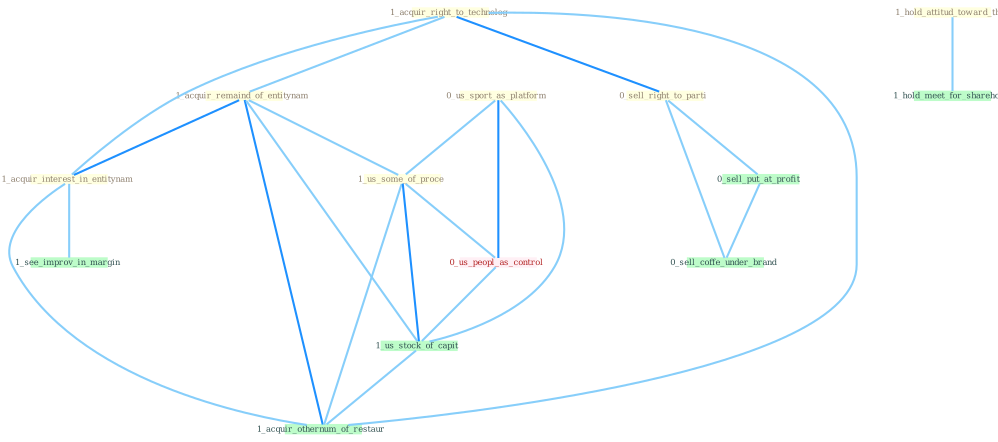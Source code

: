 Graph G{ 
    node
    [shape=polygon,style=filled,width=.5,height=.06,color="#BDFCC9",fixedsize=true,fontsize=4,
    fontcolor="#2f4f4f"];
    {node
    [color="#ffffe0", fontcolor="#8b7d6b"] "1_acquir_right_to_technolog " "1_acquir_remaind_of_entitynam " "0_sell_right_to_parti " "0_us_sport_as_platform " "1_acquir_interest_in_entitynam " "1_us_some_of_proce " "1_hold_attitud_toward_the "}
{node [color="#fff0f5", fontcolor="#b22222"] "0_us_peopl_as_control "}
edge [color="#B0E2FF"];

	"1_acquir_right_to_technolog " -- "1_acquir_remaind_of_entitynam " [w="1", color="#87cefa" ];
	"1_acquir_right_to_technolog " -- "0_sell_right_to_parti " [w="2", color="#1e90ff" , len=0.8];
	"1_acquir_right_to_technolog " -- "1_acquir_interest_in_entitynam " [w="1", color="#87cefa" ];
	"1_acquir_right_to_technolog " -- "1_acquir_othernum_of_restaur " [w="1", color="#87cefa" ];
	"1_acquir_remaind_of_entitynam " -- "1_acquir_interest_in_entitynam " [w="2", color="#1e90ff" , len=0.8];
	"1_acquir_remaind_of_entitynam " -- "1_us_some_of_proce " [w="1", color="#87cefa" ];
	"1_acquir_remaind_of_entitynam " -- "1_us_stock_of_capit " [w="1", color="#87cefa" ];
	"1_acquir_remaind_of_entitynam " -- "1_acquir_othernum_of_restaur " [w="2", color="#1e90ff" , len=0.8];
	"0_sell_right_to_parti " -- "0_sell_put_at_profit " [w="1", color="#87cefa" ];
	"0_sell_right_to_parti " -- "0_sell_coffe_under_brand " [w="1", color="#87cefa" ];
	"0_us_sport_as_platform " -- "1_us_some_of_proce " [w="1", color="#87cefa" ];
	"0_us_sport_as_platform " -- "0_us_peopl_as_control " [w="2", color="#1e90ff" , len=0.8];
	"0_us_sport_as_platform " -- "1_us_stock_of_capit " [w="1", color="#87cefa" ];
	"1_acquir_interest_in_entitynam " -- "1_see_improv_in_margin " [w="1", color="#87cefa" ];
	"1_acquir_interest_in_entitynam " -- "1_acquir_othernum_of_restaur " [w="1", color="#87cefa" ];
	"1_us_some_of_proce " -- "0_us_peopl_as_control " [w="1", color="#87cefa" ];
	"1_us_some_of_proce " -- "1_us_stock_of_capit " [w="2", color="#1e90ff" , len=0.8];
	"1_us_some_of_proce " -- "1_acquir_othernum_of_restaur " [w="1", color="#87cefa" ];
	"1_hold_attitud_toward_the " -- "1_hold_meet_for_sharehold " [w="1", color="#87cefa" ];
	"0_us_peopl_as_control " -- "1_us_stock_of_capit " [w="1", color="#87cefa" ];
	"0_sell_put_at_profit " -- "0_sell_coffe_under_brand " [w="1", color="#87cefa" ];
	"1_us_stock_of_capit " -- "1_acquir_othernum_of_restaur " [w="1", color="#87cefa" ];
}